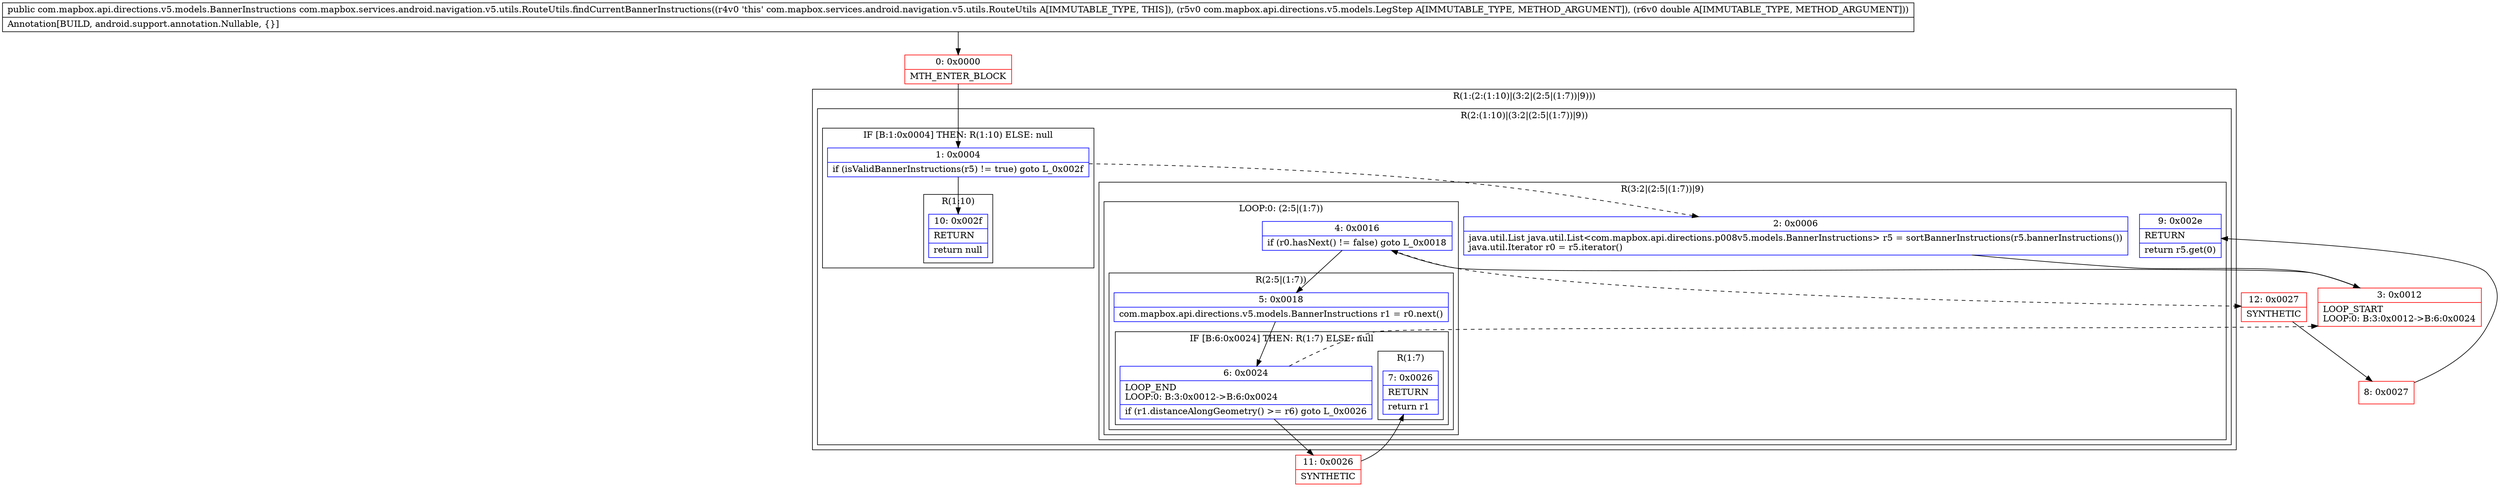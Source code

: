 digraph "CFG forcom.mapbox.services.android.navigation.v5.utils.RouteUtils.findCurrentBannerInstructions(Lcom\/mapbox\/api\/directions\/v5\/models\/LegStep;D)Lcom\/mapbox\/api\/directions\/v5\/models\/BannerInstructions;" {
subgraph cluster_Region_482397734 {
label = "R(1:(2:(1:10)|(3:2|(2:5|(1:7))|9)))";
node [shape=record,color=blue];
subgraph cluster_Region_1748257935 {
label = "R(2:(1:10)|(3:2|(2:5|(1:7))|9))";
node [shape=record,color=blue];
subgraph cluster_IfRegion_1266486751 {
label = "IF [B:1:0x0004] THEN: R(1:10) ELSE: null";
node [shape=record,color=blue];
Node_1 [shape=record,label="{1\:\ 0x0004|if (isValidBannerInstructions(r5) != true) goto L_0x002f\l}"];
subgraph cluster_Region_1692434184 {
label = "R(1:10)";
node [shape=record,color=blue];
Node_10 [shape=record,label="{10\:\ 0x002f|RETURN\l|return null\l}"];
}
}
subgraph cluster_Region_108684832 {
label = "R(3:2|(2:5|(1:7))|9)";
node [shape=record,color=blue];
Node_2 [shape=record,label="{2\:\ 0x0006|java.util.List java.util.List\<com.mapbox.api.directions.p008v5.models.BannerInstructions\> r5 = sortBannerInstructions(r5.bannerInstructions())\ljava.util.Iterator r0 = r5.iterator()\l}"];
subgraph cluster_LoopRegion_2118855756 {
label = "LOOP:0: (2:5|(1:7))";
node [shape=record,color=blue];
Node_4 [shape=record,label="{4\:\ 0x0016|if (r0.hasNext() != false) goto L_0x0018\l}"];
subgraph cluster_Region_886134590 {
label = "R(2:5|(1:7))";
node [shape=record,color=blue];
Node_5 [shape=record,label="{5\:\ 0x0018|com.mapbox.api.directions.v5.models.BannerInstructions r1 = r0.next()\l}"];
subgraph cluster_IfRegion_400668558 {
label = "IF [B:6:0x0024] THEN: R(1:7) ELSE: null";
node [shape=record,color=blue];
Node_6 [shape=record,label="{6\:\ 0x0024|LOOP_END\lLOOP:0: B:3:0x0012\-\>B:6:0x0024\l|if (r1.distanceAlongGeometry() \>= r6) goto L_0x0026\l}"];
subgraph cluster_Region_1881051717 {
label = "R(1:7)";
node [shape=record,color=blue];
Node_7 [shape=record,label="{7\:\ 0x0026|RETURN\l|return r1\l}"];
}
}
}
}
Node_9 [shape=record,label="{9\:\ 0x002e|RETURN\l|return r5.get(0)\l}"];
}
}
}
Node_0 [shape=record,color=red,label="{0\:\ 0x0000|MTH_ENTER_BLOCK\l}"];
Node_3 [shape=record,color=red,label="{3\:\ 0x0012|LOOP_START\lLOOP:0: B:3:0x0012\-\>B:6:0x0024\l}"];
Node_8 [shape=record,color=red,label="{8\:\ 0x0027}"];
Node_11 [shape=record,color=red,label="{11\:\ 0x0026|SYNTHETIC\l}"];
Node_12 [shape=record,color=red,label="{12\:\ 0x0027|SYNTHETIC\l}"];
MethodNode[shape=record,label="{public com.mapbox.api.directions.v5.models.BannerInstructions com.mapbox.services.android.navigation.v5.utils.RouteUtils.findCurrentBannerInstructions((r4v0 'this' com.mapbox.services.android.navigation.v5.utils.RouteUtils A[IMMUTABLE_TYPE, THIS]), (r5v0 com.mapbox.api.directions.v5.models.LegStep A[IMMUTABLE_TYPE, METHOD_ARGUMENT]), (r6v0 double A[IMMUTABLE_TYPE, METHOD_ARGUMENT]))  | Annotation[BUILD, android.support.annotation.Nullable, \{\}]\l}"];
MethodNode -> Node_0;
Node_1 -> Node_2[style=dashed];
Node_1 -> Node_10;
Node_2 -> Node_3;
Node_4 -> Node_5;
Node_4 -> Node_12[style=dashed];
Node_5 -> Node_6;
Node_6 -> Node_3[style=dashed];
Node_6 -> Node_11;
Node_0 -> Node_1;
Node_3 -> Node_4;
Node_8 -> Node_9;
Node_11 -> Node_7;
Node_12 -> Node_8;
}

